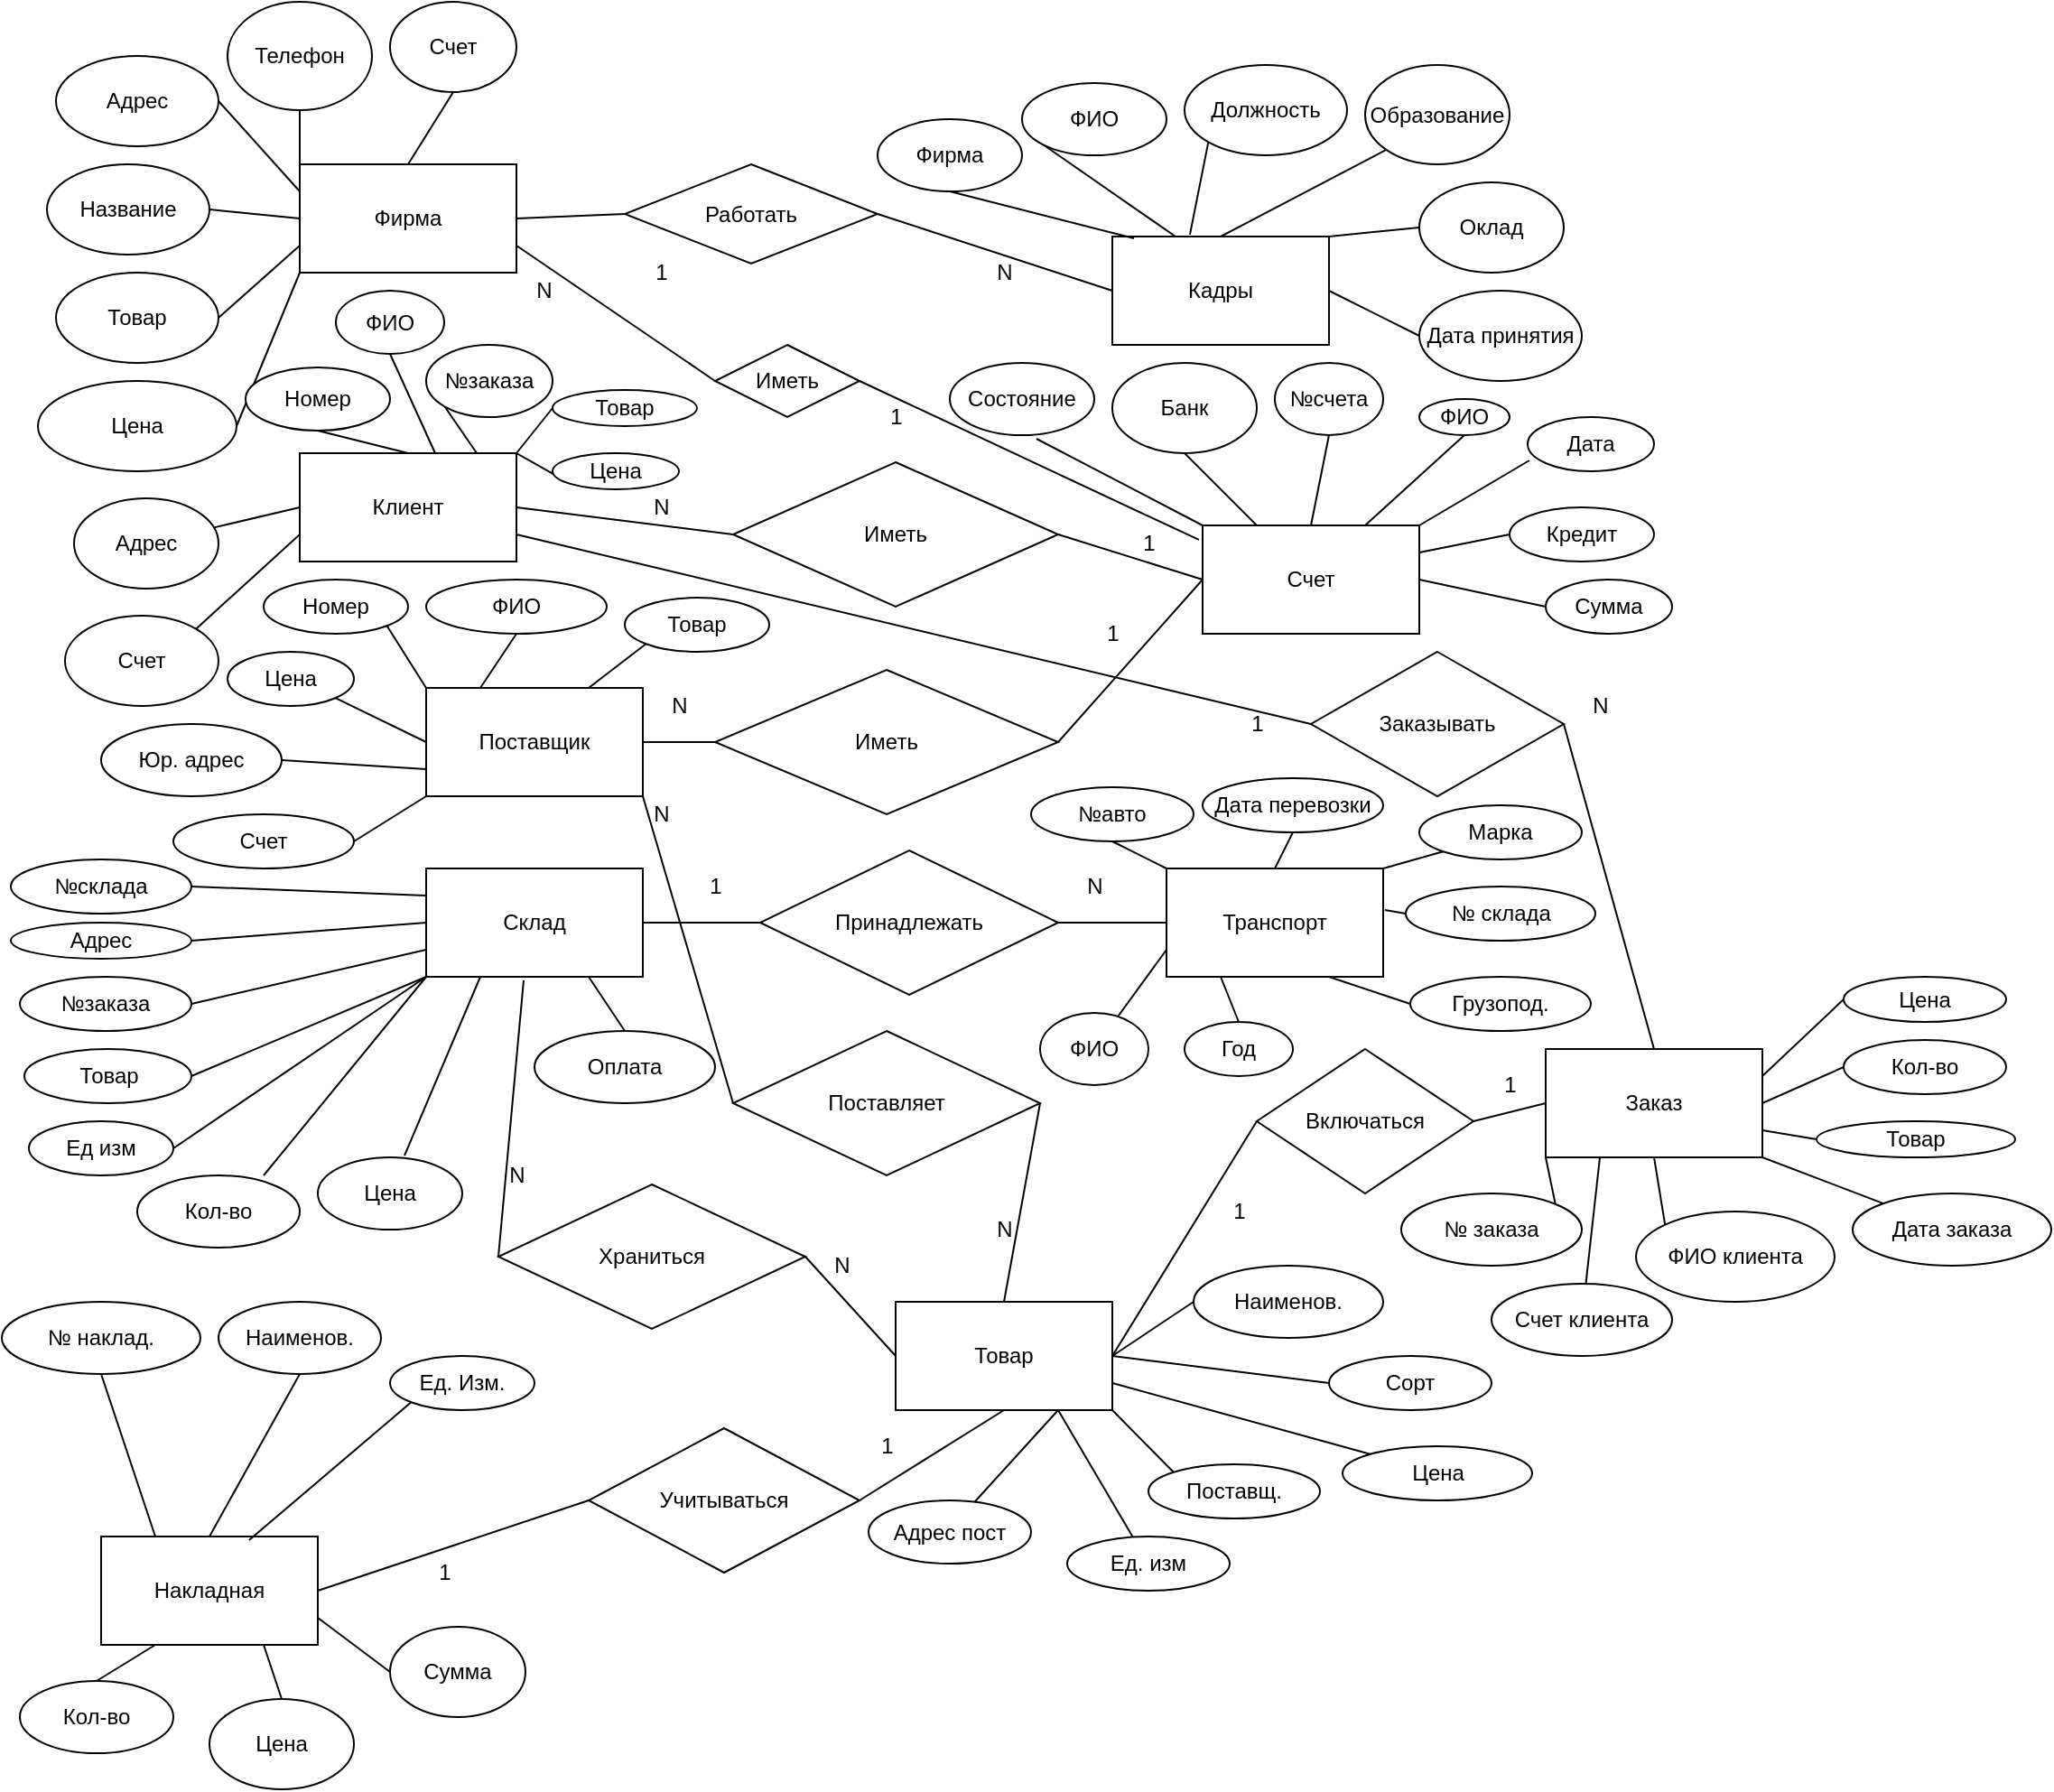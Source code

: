 <mxfile version="14.6.13" type="device"><diagram id="R2lEEEUBdFMjLlhIrx00" name="Page-1"><mxGraphModel dx="852" dy="1604" grid="1" gridSize="10" guides="1" tooltips="1" connect="1" arrows="1" fold="1" page="1" pageScale="1" pageWidth="850" pageHeight="1100" math="0" shadow="0" extFonts="Permanent Marker^https://fonts.googleapis.com/css?family=Permanent+Marker"><root><mxCell id="0"/><mxCell id="1" parent="0"/><mxCell id="DSGD7bDwvXZXYYuwQCY6-1" value="Кадры" style="rounded=0;whiteSpace=wrap;html=1;" parent="1" vertex="1"><mxGeometry x="620" y="50" width="120" height="60" as="geometry"/></mxCell><mxCell id="DSGD7bDwvXZXYYuwQCY6-2" value="Фирма" style="rounded=0;whiteSpace=wrap;html=1;" parent="1" vertex="1"><mxGeometry x="170" y="10" width="120" height="60" as="geometry"/></mxCell><mxCell id="DSGD7bDwvXZXYYuwQCY6-3" value="Клиент" style="rounded=0;whiteSpace=wrap;html=1;" parent="1" vertex="1"><mxGeometry x="170" y="170" width="120" height="60" as="geometry"/></mxCell><mxCell id="DSGD7bDwvXZXYYuwQCY6-189" style="edgeStyle=none;orthogonalLoop=1;jettySize=auto;html=1;exitX=0.5;exitY=0;exitDx=0;exitDy=0;entryX=0.5;entryY=1;entryDx=0;entryDy=0;endArrow=none;" parent="1" source="DSGD7bDwvXZXYYuwQCY6-4" target="DSGD7bDwvXZXYYuwQCY6-184" edge="1"><mxGeometry relative="1" as="geometry"/></mxCell><mxCell id="DSGD7bDwvXZXYYuwQCY6-194" style="edgeStyle=none;orthogonalLoop=1;jettySize=auto;html=1;exitX=1;exitY=0.75;exitDx=0;exitDy=0;entryX=0;entryY=0.5;entryDx=0;entryDy=0;endArrow=none;" parent="1" source="DSGD7bDwvXZXYYuwQCY6-4" target="DSGD7bDwvXZXYYuwQCY6-191" edge="1"><mxGeometry relative="1" as="geometry"/></mxCell><mxCell id="DSGD7bDwvXZXYYuwQCY6-195" style="edgeStyle=none;orthogonalLoop=1;jettySize=auto;html=1;exitX=0.75;exitY=1;exitDx=0;exitDy=0;entryX=0.5;entryY=0;entryDx=0;entryDy=0;endArrow=none;" parent="1" source="DSGD7bDwvXZXYYuwQCY6-4" target="DSGD7bDwvXZXYYuwQCY6-193" edge="1"><mxGeometry relative="1" as="geometry"/></mxCell><mxCell id="DSGD7bDwvXZXYYuwQCY6-196" style="edgeStyle=none;orthogonalLoop=1;jettySize=auto;html=1;exitX=0.25;exitY=1;exitDx=0;exitDy=0;entryX=0.5;entryY=0;entryDx=0;entryDy=0;endArrow=none;" parent="1" source="DSGD7bDwvXZXYYuwQCY6-4" target="DSGD7bDwvXZXYYuwQCY6-192" edge="1"><mxGeometry relative="1" as="geometry"/></mxCell><mxCell id="DSGD7bDwvXZXYYuwQCY6-4" value="Накладная" style="rounded=0;whiteSpace=wrap;html=1;" parent="1" vertex="1"><mxGeometry x="60" y="770" width="120" height="60" as="geometry"/></mxCell><mxCell id="DSGD7bDwvXZXYYuwQCY6-5" value="Поставщик" style="rounded=0;whiteSpace=wrap;html=1;" parent="1" vertex="1"><mxGeometry x="240" y="300" width="120" height="60" as="geometry"/></mxCell><mxCell id="DSGD7bDwvXZXYYuwQCY6-106" style="edgeStyle=none;orthogonalLoop=1;jettySize=auto;html=1;exitX=0;exitY=0;exitDx=0;exitDy=0;entryX=0.6;entryY=1.05;entryDx=0;entryDy=0;entryPerimeter=0;endArrow=none;" parent="1" source="DSGD7bDwvXZXYYuwQCY6-6" target="DSGD7bDwvXZXYYuwQCY6-102" edge="1"><mxGeometry relative="1" as="geometry"/></mxCell><mxCell id="DSGD7bDwvXZXYYuwQCY6-107" style="edgeStyle=none;orthogonalLoop=1;jettySize=auto;html=1;exitX=0.25;exitY=0;exitDx=0;exitDy=0;entryX=0.5;entryY=1;entryDx=0;entryDy=0;endArrow=none;" parent="1" source="DSGD7bDwvXZXYYuwQCY6-6" target="DSGD7bDwvXZXYYuwQCY6-99" edge="1"><mxGeometry relative="1" as="geometry"/></mxCell><mxCell id="DSGD7bDwvXZXYYuwQCY6-108" style="edgeStyle=none;orthogonalLoop=1;jettySize=auto;html=1;exitX=0.5;exitY=0;exitDx=0;exitDy=0;entryX=0.5;entryY=1;entryDx=0;entryDy=0;endArrow=none;" parent="1" source="DSGD7bDwvXZXYYuwQCY6-6" target="DSGD7bDwvXZXYYuwQCY6-100" edge="1"><mxGeometry relative="1" as="geometry"/></mxCell><mxCell id="DSGD7bDwvXZXYYuwQCY6-109" style="edgeStyle=none;orthogonalLoop=1;jettySize=auto;html=1;exitX=0.75;exitY=0;exitDx=0;exitDy=0;entryX=0.5;entryY=1;entryDx=0;entryDy=0;endArrow=none;" parent="1" source="DSGD7bDwvXZXYYuwQCY6-6" target="DSGD7bDwvXZXYYuwQCY6-101" edge="1"><mxGeometry relative="1" as="geometry"/></mxCell><mxCell id="DSGD7bDwvXZXYYuwQCY6-110" style="edgeStyle=none;orthogonalLoop=1;jettySize=auto;html=1;exitX=1;exitY=0;exitDx=0;exitDy=0;entryX=0.014;entryY=0.8;entryDx=0;entryDy=0;entryPerimeter=0;endArrow=none;" parent="1" source="DSGD7bDwvXZXYYuwQCY6-6" target="DSGD7bDwvXZXYYuwQCY6-103" edge="1"><mxGeometry relative="1" as="geometry"/></mxCell><mxCell id="DSGD7bDwvXZXYYuwQCY6-111" style="edgeStyle=none;orthogonalLoop=1;jettySize=auto;html=1;exitX=1;exitY=0.25;exitDx=0;exitDy=0;entryX=0;entryY=0.5;entryDx=0;entryDy=0;endArrow=none;" parent="1" source="DSGD7bDwvXZXYYuwQCY6-6" target="DSGD7bDwvXZXYYuwQCY6-104" edge="1"><mxGeometry relative="1" as="geometry"/></mxCell><mxCell id="DSGD7bDwvXZXYYuwQCY6-112" style="edgeStyle=none;orthogonalLoop=1;jettySize=auto;html=1;exitX=1;exitY=0.5;exitDx=0;exitDy=0;entryX=0;entryY=0.5;entryDx=0;entryDy=0;endArrow=none;" parent="1" source="DSGD7bDwvXZXYYuwQCY6-6" target="DSGD7bDwvXZXYYuwQCY6-105" edge="1"><mxGeometry relative="1" as="geometry"/></mxCell><mxCell id="DSGD7bDwvXZXYYuwQCY6-6" value="Счет" style="rounded=0;whiteSpace=wrap;html=1;" parent="1" vertex="1"><mxGeometry x="670" y="210" width="120" height="60" as="geometry"/></mxCell><mxCell id="DSGD7bDwvXZXYYuwQCY6-134" style="edgeStyle=none;orthogonalLoop=1;jettySize=auto;html=1;exitX=0.75;exitY=1;exitDx=0;exitDy=0;entryX=0.5;entryY=0;entryDx=0;entryDy=0;endArrow=none;" parent="1" source="DSGD7bDwvXZXYYuwQCY6-7" target="DSGD7bDwvXZXYYuwQCY6-133" edge="1"><mxGeometry relative="1" as="geometry"/></mxCell><mxCell id="DSGD7bDwvXZXYYuwQCY6-135" style="edgeStyle=none;orthogonalLoop=1;jettySize=auto;html=1;exitX=0.25;exitY=1;exitDx=0;exitDy=0;entryX=0.6;entryY=-0.025;entryDx=0;entryDy=0;entryPerimeter=0;endArrow=none;" parent="1" source="DSGD7bDwvXZXYYuwQCY6-7" target="DSGD7bDwvXZXYYuwQCY6-132" edge="1"><mxGeometry relative="1" as="geometry"/></mxCell><mxCell id="DSGD7bDwvXZXYYuwQCY6-136" style="edgeStyle=none;orthogonalLoop=1;jettySize=auto;html=1;exitX=0;exitY=1;exitDx=0;exitDy=0;entryX=0.778;entryY=0;entryDx=0;entryDy=0;entryPerimeter=0;endArrow=none;" parent="1" source="DSGD7bDwvXZXYYuwQCY6-7" target="DSGD7bDwvXZXYYuwQCY6-131" edge="1"><mxGeometry relative="1" as="geometry"/></mxCell><mxCell id="DSGD7bDwvXZXYYuwQCY6-7" value="Склад" style="rounded=0;whiteSpace=wrap;html=1;" parent="1" vertex="1"><mxGeometry x="240" y="400" width="120" height="60" as="geometry"/></mxCell><mxCell id="DSGD7bDwvXZXYYuwQCY6-178" style="edgeStyle=none;orthogonalLoop=1;jettySize=auto;html=1;exitX=0.75;exitY=1;exitDx=0;exitDy=0;endArrow=none;entryX=0.611;entryY=0.143;entryDx=0;entryDy=0;entryPerimeter=0;" parent="1" source="DSGD7bDwvXZXYYuwQCY6-8" target="DSGD7bDwvXZXYYuwQCY6-175" edge="1"><mxGeometry relative="1" as="geometry"><mxPoint x="540" y="750" as="targetPoint"/></mxGeometry></mxCell><mxCell id="DSGD7bDwvXZXYYuwQCY6-179" style="edgeStyle=none;orthogonalLoop=1;jettySize=auto;html=1;exitX=0.75;exitY=1;exitDx=0;exitDy=0;endArrow=none;" parent="1" source="DSGD7bDwvXZXYYuwQCY6-8" target="DSGD7bDwvXZXYYuwQCY6-172" edge="1"><mxGeometry relative="1" as="geometry"/></mxCell><mxCell id="DSGD7bDwvXZXYYuwQCY6-180" style="edgeStyle=none;orthogonalLoop=1;jettySize=auto;html=1;exitX=1;exitY=1;exitDx=0;exitDy=0;entryX=0;entryY=0;entryDx=0;entryDy=0;endArrow=none;" parent="1" source="DSGD7bDwvXZXYYuwQCY6-8" target="DSGD7bDwvXZXYYuwQCY6-173" edge="1"><mxGeometry relative="1" as="geometry"/></mxCell><mxCell id="DSGD7bDwvXZXYYuwQCY6-8" value="Товар" style="rounded=0;whiteSpace=wrap;html=1;" parent="1" vertex="1"><mxGeometry x="500" y="640" width="120" height="60" as="geometry"/></mxCell><mxCell id="DSGD7bDwvXZXYYuwQCY6-162" style="edgeStyle=none;orthogonalLoop=1;jettySize=auto;html=1;exitX=0;exitY=0.75;exitDx=0;exitDy=0;endArrow=none;" parent="1" source="DSGD7bDwvXZXYYuwQCY6-9" target="DSGD7bDwvXZXYYuwQCY6-161" edge="1"><mxGeometry relative="1" as="geometry"/></mxCell><mxCell id="DSGD7bDwvXZXYYuwQCY6-163" style="edgeStyle=none;orthogonalLoop=1;jettySize=auto;html=1;exitX=0.25;exitY=1;exitDx=0;exitDy=0;entryX=0.5;entryY=0;entryDx=0;entryDy=0;endArrow=none;" parent="1" source="DSGD7bDwvXZXYYuwQCY6-9" target="DSGD7bDwvXZXYYuwQCY6-160" edge="1"><mxGeometry relative="1" as="geometry"/></mxCell><mxCell id="DSGD7bDwvXZXYYuwQCY6-169" style="edgeStyle=none;orthogonalLoop=1;jettySize=auto;html=1;exitX=0.75;exitY=1;exitDx=0;exitDy=0;entryX=0;entryY=0.5;entryDx=0;entryDy=0;endArrow=none;" parent="1" source="DSGD7bDwvXZXYYuwQCY6-9" target="DSGD7bDwvXZXYYuwQCY6-168" edge="1"><mxGeometry relative="1" as="geometry"/></mxCell><mxCell id="DSGD7bDwvXZXYYuwQCY6-9" value="Транспорт" style="rounded=0;whiteSpace=wrap;html=1;" parent="1" vertex="1"><mxGeometry x="650" y="400" width="120" height="60" as="geometry"/></mxCell><mxCell id="DSGD7bDwvXZXYYuwQCY6-149" style="edgeStyle=none;orthogonalLoop=1;jettySize=auto;html=1;exitX=0;exitY=1;exitDx=0;exitDy=0;entryX=1;entryY=0;entryDx=0;entryDy=0;endArrow=none;" parent="1" source="DSGD7bDwvXZXYYuwQCY6-10" target="DSGD7bDwvXZXYYuwQCY6-142" edge="1"><mxGeometry relative="1" as="geometry"/></mxCell><mxCell id="DSGD7bDwvXZXYYuwQCY6-150" style="edgeStyle=none;orthogonalLoop=1;jettySize=auto;html=1;exitX=0.25;exitY=1;exitDx=0;exitDy=0;endArrow=none;" parent="1" source="DSGD7bDwvXZXYYuwQCY6-10" target="DSGD7bDwvXZXYYuwQCY6-145" edge="1"><mxGeometry relative="1" as="geometry"/></mxCell><mxCell id="DSGD7bDwvXZXYYuwQCY6-151" style="edgeStyle=none;orthogonalLoop=1;jettySize=auto;html=1;exitX=0.5;exitY=1;exitDx=0;exitDy=0;entryX=0;entryY=0;entryDx=0;entryDy=0;endArrow=none;" parent="1" source="DSGD7bDwvXZXYYuwQCY6-10" target="DSGD7bDwvXZXYYuwQCY6-144" edge="1"><mxGeometry relative="1" as="geometry"/></mxCell><mxCell id="DSGD7bDwvXZXYYuwQCY6-152" style="edgeStyle=none;orthogonalLoop=1;jettySize=auto;html=1;exitX=1;exitY=1;exitDx=0;exitDy=0;endArrow=none;" parent="1" source="DSGD7bDwvXZXYYuwQCY6-10" target="DSGD7bDwvXZXYYuwQCY6-143" edge="1"><mxGeometry relative="1" as="geometry"/></mxCell><mxCell id="DSGD7bDwvXZXYYuwQCY6-153" style="edgeStyle=none;orthogonalLoop=1;jettySize=auto;html=1;exitX=1;exitY=0.75;exitDx=0;exitDy=0;entryX=0;entryY=0.5;entryDx=0;entryDy=0;endArrow=none;" parent="1" source="DSGD7bDwvXZXYYuwQCY6-10" target="DSGD7bDwvXZXYYuwQCY6-148" edge="1"><mxGeometry relative="1" as="geometry"/></mxCell><mxCell id="DSGD7bDwvXZXYYuwQCY6-154" style="edgeStyle=none;orthogonalLoop=1;jettySize=auto;html=1;exitX=1;exitY=0.5;exitDx=0;exitDy=0;entryX=0;entryY=0.5;entryDx=0;entryDy=0;endArrow=none;" parent="1" source="DSGD7bDwvXZXYYuwQCY6-10" target="DSGD7bDwvXZXYYuwQCY6-146" edge="1"><mxGeometry relative="1" as="geometry"/></mxCell><mxCell id="DSGD7bDwvXZXYYuwQCY6-10" value="Заказ" style="rounded=0;whiteSpace=wrap;html=1;" parent="1" vertex="1"><mxGeometry x="860" y="500" width="120" height="60" as="geometry"/></mxCell><mxCell id="DSGD7bDwvXZXYYuwQCY6-11" value="Принадлежать" style="rhombus;whiteSpace=wrap;html=1;" parent="1" vertex="1"><mxGeometry x="425" y="390" width="165" height="80" as="geometry"/></mxCell><mxCell id="DSGD7bDwvXZXYYuwQCY6-12" value="" style="endArrow=none;html=1;exitX=1;exitY=0.5;exitDx=0;exitDy=0;entryX=0;entryY=0.5;entryDx=0;entryDy=0;" parent="1" source="DSGD7bDwvXZXYYuwQCY6-7" target="DSGD7bDwvXZXYYuwQCY6-11" edge="1"><mxGeometry width="50" height="50" relative="1" as="geometry"><mxPoint x="660" y="490" as="sourcePoint"/><mxPoint x="710" y="440" as="targetPoint"/></mxGeometry></mxCell><mxCell id="DSGD7bDwvXZXYYuwQCY6-15" value="" style="endArrow=none;html=1;entryX=0;entryY=0.5;entryDx=0;entryDy=0;exitX=1;exitY=0.5;exitDx=0;exitDy=0;" parent="1" source="DSGD7bDwvXZXYYuwQCY6-11" target="DSGD7bDwvXZXYYuwQCY6-9" edge="1"><mxGeometry width="50" height="50" relative="1" as="geometry"><mxPoint x="660" y="490" as="sourcePoint"/><mxPoint x="710" y="440" as="targetPoint"/></mxGeometry></mxCell><mxCell id="DSGD7bDwvXZXYYuwQCY6-16" value="Иметь" style="rhombus;whiteSpace=wrap;html=1;" parent="1" vertex="1"><mxGeometry x="410" y="175" width="180" height="80" as="geometry"/></mxCell><mxCell id="DSGD7bDwvXZXYYuwQCY6-17" value="Иметь" style="rhombus;whiteSpace=wrap;html=1;" parent="1" vertex="1"><mxGeometry x="400" y="290" width="190" height="80" as="geometry"/></mxCell><mxCell id="DSGD7bDwvXZXYYuwQCY6-18" value="" style="endArrow=none;html=1;entryX=1;entryY=0.5;entryDx=0;entryDy=0;exitX=0;exitY=0.5;exitDx=0;exitDy=0;" parent="1" source="DSGD7bDwvXZXYYuwQCY6-6" target="DSGD7bDwvXZXYYuwQCY6-16" edge="1"><mxGeometry width="50" height="50" relative="1" as="geometry"><mxPoint x="660" y="490" as="sourcePoint"/><mxPoint x="710" y="440" as="targetPoint"/></mxGeometry></mxCell><mxCell id="DSGD7bDwvXZXYYuwQCY6-19" value="" style="endArrow=none;html=1;exitX=1;exitY=0.5;exitDx=0;exitDy=0;entryX=0;entryY=0.5;entryDx=0;entryDy=0;" parent="1" source="DSGD7bDwvXZXYYuwQCY6-17" target="DSGD7bDwvXZXYYuwQCY6-6" edge="1"><mxGeometry width="50" height="50" relative="1" as="geometry"><mxPoint x="660" y="490" as="sourcePoint"/><mxPoint x="710" y="440" as="targetPoint"/></mxGeometry></mxCell><mxCell id="DSGD7bDwvXZXYYuwQCY6-20" value="" style="endArrow=none;html=1;entryX=0;entryY=0.5;entryDx=0;entryDy=0;exitX=1;exitY=0.5;exitDx=0;exitDy=0;" parent="1" source="DSGD7bDwvXZXYYuwQCY6-5" target="DSGD7bDwvXZXYYuwQCY6-17" edge="1"><mxGeometry width="50" height="50" relative="1" as="geometry"><mxPoint x="660" y="490" as="sourcePoint"/><mxPoint x="710" y="440" as="targetPoint"/></mxGeometry></mxCell><mxCell id="DSGD7bDwvXZXYYuwQCY6-21" value="" style="endArrow=none;html=1;entryX=1;entryY=0.5;entryDx=0;entryDy=0;exitX=0;exitY=0.5;exitDx=0;exitDy=0;" parent="1" source="DSGD7bDwvXZXYYuwQCY6-16" target="DSGD7bDwvXZXYYuwQCY6-3" edge="1"><mxGeometry width="50" height="50" relative="1" as="geometry"><mxPoint x="660" y="490" as="sourcePoint"/><mxPoint x="710" y="440" as="targetPoint"/></mxGeometry></mxCell><mxCell id="DSGD7bDwvXZXYYuwQCY6-22" value="Работать" style="rhombus;whiteSpace=wrap;html=1;" parent="1" vertex="1"><mxGeometry x="350" y="10" width="140" height="55" as="geometry"/></mxCell><mxCell id="DSGD7bDwvXZXYYuwQCY6-23" value="" style="endArrow=none;html=1;entryX=0;entryY=0.5;entryDx=0;entryDy=0;exitX=1;exitY=0.5;exitDx=0;exitDy=0;" parent="1" source="DSGD7bDwvXZXYYuwQCY6-2" target="DSGD7bDwvXZXYYuwQCY6-22" edge="1"><mxGeometry width="50" height="50" relative="1" as="geometry"><mxPoint x="660" y="490" as="sourcePoint"/><mxPoint x="710" y="440" as="targetPoint"/></mxGeometry></mxCell><mxCell id="DSGD7bDwvXZXYYuwQCY6-24" value="" style="endArrow=none;html=1;entryX=1;entryY=0.5;entryDx=0;entryDy=0;exitX=0;exitY=0.5;exitDx=0;exitDy=0;" parent="1" source="DSGD7bDwvXZXYYuwQCY6-1" target="DSGD7bDwvXZXYYuwQCY6-22" edge="1"><mxGeometry width="50" height="50" relative="1" as="geometry"><mxPoint x="660" y="490" as="sourcePoint"/><mxPoint x="710" y="440" as="targetPoint"/></mxGeometry></mxCell><mxCell id="DSGD7bDwvXZXYYuwQCY6-25" value="Храниться" style="rhombus;whiteSpace=wrap;html=1;" parent="1" vertex="1"><mxGeometry x="280" y="575" width="170" height="80" as="geometry"/></mxCell><mxCell id="DSGD7bDwvXZXYYuwQCY6-27" value="" style="endArrow=none;html=1;exitX=1;exitY=0.5;exitDx=0;exitDy=0;entryX=0;entryY=0.5;entryDx=0;entryDy=0;" parent="1" source="DSGD7bDwvXZXYYuwQCY6-25" target="DSGD7bDwvXZXYYuwQCY6-8" edge="1"><mxGeometry width="50" height="50" relative="1" as="geometry"><mxPoint x="660" y="490" as="sourcePoint"/><mxPoint x="710" y="440" as="targetPoint"/></mxGeometry></mxCell><mxCell id="DSGD7bDwvXZXYYuwQCY6-28" value="" style="endArrow=none;html=1;exitX=0.45;exitY=1.033;exitDx=0;exitDy=0;exitPerimeter=0;entryX=0;entryY=0.5;entryDx=0;entryDy=0;" parent="1" source="DSGD7bDwvXZXYYuwQCY6-7" target="DSGD7bDwvXZXYYuwQCY6-25" edge="1"><mxGeometry width="50" height="50" relative="1" as="geometry"><mxPoint x="660" y="490" as="sourcePoint"/><mxPoint x="710" y="440" as="targetPoint"/></mxGeometry></mxCell><mxCell id="DSGD7bDwvXZXYYuwQCY6-29" value="Учитываться&lt;br&gt;" style="rhombus;whiteSpace=wrap;html=1;" parent="1" vertex="1"><mxGeometry x="330" y="710" width="150" height="80" as="geometry"/></mxCell><mxCell id="DSGD7bDwvXZXYYuwQCY6-30" value="" style="endArrow=none;html=1;exitX=1;exitY=0.5;exitDx=0;exitDy=0;entryX=0;entryY=0.5;entryDx=0;entryDy=0;" parent="1" source="DSGD7bDwvXZXYYuwQCY6-4" target="DSGD7bDwvXZXYYuwQCY6-29" edge="1"><mxGeometry width="50" height="50" relative="1" as="geometry"><mxPoint x="660" y="490" as="sourcePoint"/><mxPoint x="710" y="440" as="targetPoint"/></mxGeometry></mxCell><mxCell id="DSGD7bDwvXZXYYuwQCY6-31" value="" style="endArrow=none;html=1;exitX=1;exitY=0.5;exitDx=0;exitDy=0;entryX=0.5;entryY=1;entryDx=0;entryDy=0;" parent="1" source="DSGD7bDwvXZXYYuwQCY6-29" target="DSGD7bDwvXZXYYuwQCY6-8" edge="1"><mxGeometry width="50" height="50" relative="1" as="geometry"><mxPoint x="660" y="490" as="sourcePoint"/><mxPoint x="710" y="440" as="targetPoint"/></mxGeometry></mxCell><mxCell id="DSGD7bDwvXZXYYuwQCY6-32" value="Включаться" style="rhombus;whiteSpace=wrap;html=1;" parent="1" vertex="1"><mxGeometry x="700" y="500" width="120" height="80" as="geometry"/></mxCell><mxCell id="DSGD7bDwvXZXYYuwQCY6-33" value="" style="endArrow=none;html=1;entryX=0;entryY=0.5;entryDx=0;entryDy=0;exitX=1;exitY=0.5;exitDx=0;exitDy=0;" parent="1" source="DSGD7bDwvXZXYYuwQCY6-8" target="DSGD7bDwvXZXYYuwQCY6-32" edge="1"><mxGeometry width="50" height="50" relative="1" as="geometry"><mxPoint x="620" y="690" as="sourcePoint"/><mxPoint x="710" y="440" as="targetPoint"/></mxGeometry></mxCell><mxCell id="DSGD7bDwvXZXYYuwQCY6-34" value="" style="endArrow=none;html=1;entryX=0;entryY=0.5;entryDx=0;entryDy=0;exitX=1;exitY=0.5;exitDx=0;exitDy=0;" parent="1" source="DSGD7bDwvXZXYYuwQCY6-32" target="DSGD7bDwvXZXYYuwQCY6-10" edge="1"><mxGeometry width="50" height="50" relative="1" as="geometry"><mxPoint x="660" y="490" as="sourcePoint"/><mxPoint x="710" y="440" as="targetPoint"/></mxGeometry></mxCell><mxCell id="DSGD7bDwvXZXYYuwQCY6-35" value="" style="endArrow=none;html=1;exitX=1;exitY=0.75;exitDx=0;exitDy=0;entryX=0;entryY=0.5;entryDx=0;entryDy=0;" parent="1" source="DSGD7bDwvXZXYYuwQCY6-3" target="DSGD7bDwvXZXYYuwQCY6-36" edge="1"><mxGeometry width="50" height="50" relative="1" as="geometry"><mxPoint x="660" y="480" as="sourcePoint"/><mxPoint x="840" y="350" as="targetPoint"/></mxGeometry></mxCell><mxCell id="DSGD7bDwvXZXYYuwQCY6-36" value="Заказывать" style="rhombus;whiteSpace=wrap;html=1;" parent="1" vertex="1"><mxGeometry x="730" y="280" width="140" height="80" as="geometry"/></mxCell><mxCell id="DSGD7bDwvXZXYYuwQCY6-37" value="" style="endArrow=none;html=1;entryX=1;entryY=0.5;entryDx=0;entryDy=0;exitX=0.5;exitY=0;exitDx=0;exitDy=0;" parent="1" source="DSGD7bDwvXZXYYuwQCY6-10" target="DSGD7bDwvXZXYYuwQCY6-36" edge="1"><mxGeometry width="50" height="50" relative="1" as="geometry"><mxPoint x="660" y="480" as="sourcePoint"/><mxPoint x="710" y="430" as="targetPoint"/></mxGeometry></mxCell><mxCell id="DSGD7bDwvXZXYYuwQCY6-38" value="Поставляет" style="rhombus;whiteSpace=wrap;html=1;" parent="1" vertex="1"><mxGeometry x="410" y="490" width="170" height="80" as="geometry"/></mxCell><mxCell id="DSGD7bDwvXZXYYuwQCY6-39" value="" style="endArrow=none;html=1;exitX=1;exitY=0.5;exitDx=0;exitDy=0;entryX=0.5;entryY=0;entryDx=0;entryDy=0;" parent="1" source="DSGD7bDwvXZXYYuwQCY6-38" target="DSGD7bDwvXZXYYuwQCY6-8" edge="1"><mxGeometry width="50" height="50" relative="1" as="geometry"><mxPoint x="660" y="480" as="sourcePoint"/><mxPoint x="710" y="430" as="targetPoint"/></mxGeometry></mxCell><mxCell id="DSGD7bDwvXZXYYuwQCY6-40" value="" style="endArrow=none;html=1;exitX=1;exitY=1;exitDx=0;exitDy=0;entryX=0;entryY=0.5;entryDx=0;entryDy=0;" parent="1" source="DSGD7bDwvXZXYYuwQCY6-5" target="DSGD7bDwvXZXYYuwQCY6-38" edge="1"><mxGeometry width="50" height="50" relative="1" as="geometry"><mxPoint x="660" y="480" as="sourcePoint"/><mxPoint x="710" y="430" as="targetPoint"/></mxGeometry></mxCell><mxCell id="DSGD7bDwvXZXYYuwQCY6-41" value="1" style="text;html=1;align=center;verticalAlign=middle;resizable=0;points=[];autosize=1;strokeColor=none;" parent="1" vertex="1"><mxGeometry x="390" y="400" width="20" height="20" as="geometry"/></mxCell><mxCell id="DSGD7bDwvXZXYYuwQCY6-42" value="N" style="text;html=1;align=center;verticalAlign=middle;resizable=0;points=[];autosize=1;strokeColor=none;" parent="1" vertex="1"><mxGeometry x="600" y="400" width="20" height="20" as="geometry"/></mxCell><mxCell id="DSGD7bDwvXZXYYuwQCY6-43" value="N" style="text;html=1;align=center;verticalAlign=middle;resizable=0;points=[];autosize=1;strokeColor=none;" parent="1" vertex="1"><mxGeometry x="370" y="300" width="20" height="20" as="geometry"/></mxCell><mxCell id="DSGD7bDwvXZXYYuwQCY6-44" value="1" style="text;html=1;align=center;verticalAlign=middle;resizable=0;points=[];autosize=1;strokeColor=none;" parent="1" vertex="1"><mxGeometry x="610" y="260" width="20" height="20" as="geometry"/></mxCell><mxCell id="DSGD7bDwvXZXYYuwQCY6-45" value="N" style="text;html=1;align=center;verticalAlign=middle;resizable=0;points=[];autosize=1;strokeColor=none;" parent="1" vertex="1"><mxGeometry x="360" y="190" width="20" height="20" as="geometry"/></mxCell><mxCell id="DSGD7bDwvXZXYYuwQCY6-46" value="1" style="text;html=1;align=center;verticalAlign=middle;resizable=0;points=[];autosize=1;strokeColor=none;" parent="1" vertex="1"><mxGeometry x="630" y="210" width="20" height="20" as="geometry"/></mxCell><mxCell id="DSGD7bDwvXZXYYuwQCY6-48" value="1" style="text;html=1;align=center;verticalAlign=middle;resizable=0;points=[];autosize=1;strokeColor=none;" parent="1" vertex="1"><mxGeometry x="360" y="60" width="20" height="20" as="geometry"/></mxCell><mxCell id="DSGD7bDwvXZXYYuwQCY6-49" value="N" style="text;html=1;align=center;verticalAlign=middle;resizable=0;points=[];autosize=1;strokeColor=none;" parent="1" vertex="1"><mxGeometry x="550" y="60" width="20" height="20" as="geometry"/></mxCell><mxCell id="DSGD7bDwvXZXYYuwQCY6-50" value="N" style="text;html=1;align=center;verticalAlign=middle;resizable=0;points=[];autosize=1;strokeColor=none;" parent="1" vertex="1"><mxGeometry x="360" y="360" width="20" height="20" as="geometry"/></mxCell><mxCell id="DSGD7bDwvXZXYYuwQCY6-51" value="N" style="text;html=1;align=center;verticalAlign=middle;resizable=0;points=[];autosize=1;strokeColor=none;" parent="1" vertex="1"><mxGeometry x="550" y="590" width="20" height="20" as="geometry"/></mxCell><mxCell id="DSGD7bDwvXZXYYuwQCY6-52" value="1" style="text;html=1;align=center;verticalAlign=middle;resizable=0;points=[];autosize=1;strokeColor=none;" parent="1" vertex="1"><mxGeometry x="680" y="580" width="20" height="20" as="geometry"/></mxCell><mxCell id="DSGD7bDwvXZXYYuwQCY6-53" value="1" style="text;html=1;align=center;verticalAlign=middle;resizable=0;points=[];autosize=1;strokeColor=none;" parent="1" vertex="1"><mxGeometry x="830" y="510" width="20" height="20" as="geometry"/></mxCell><mxCell id="DSGD7bDwvXZXYYuwQCY6-54" value="1" style="text;html=1;align=center;verticalAlign=middle;resizable=0;points=[];autosize=1;strokeColor=none;" parent="1" vertex="1"><mxGeometry x="690" y="310" width="20" height="20" as="geometry"/></mxCell><mxCell id="DSGD7bDwvXZXYYuwQCY6-55" value="N" style="text;html=1;align=center;verticalAlign=middle;resizable=0;points=[];autosize=1;strokeColor=none;" parent="1" vertex="1"><mxGeometry x="880" y="300" width="20" height="20" as="geometry"/></mxCell><mxCell id="DSGD7bDwvXZXYYuwQCY6-56" value="1" style="text;html=1;align=center;verticalAlign=middle;resizable=0;points=[];autosize=1;strokeColor=none;" parent="1" vertex="1"><mxGeometry x="240" y="780" width="20" height="20" as="geometry"/></mxCell><mxCell id="DSGD7bDwvXZXYYuwQCY6-57" value="1" style="text;html=1;align=center;verticalAlign=middle;resizable=0;points=[];autosize=1;strokeColor=none;" parent="1" vertex="1"><mxGeometry x="485" y="710" width="20" height="20" as="geometry"/></mxCell><mxCell id="DSGD7bDwvXZXYYuwQCY6-58" value="N" style="text;html=1;align=center;verticalAlign=middle;resizable=0;points=[];autosize=1;strokeColor=none;" parent="1" vertex="1"><mxGeometry x="280" y="560" width="20" height="20" as="geometry"/></mxCell><mxCell id="DSGD7bDwvXZXYYuwQCY6-59" value="N" style="text;html=1;align=center;verticalAlign=middle;resizable=0;points=[];autosize=1;strokeColor=none;" parent="1" vertex="1"><mxGeometry x="460" y="610" width="20" height="20" as="geometry"/></mxCell><mxCell id="DSGD7bDwvXZXYYuwQCY6-60" value="Адрес" style="ellipse;whiteSpace=wrap;html=1;" parent="1" vertex="1"><mxGeometry x="35" y="-50" width="90" height="50" as="geometry"/></mxCell><mxCell id="DSGD7bDwvXZXYYuwQCY6-61" value="Телефон" style="ellipse;whiteSpace=wrap;html=1;" parent="1" vertex="1"><mxGeometry x="130" y="-80" width="80" height="60" as="geometry"/></mxCell><mxCell id="DSGD7bDwvXZXYYuwQCY6-62" value="Название" style="ellipse;whiteSpace=wrap;html=1;" parent="1" vertex="1"><mxGeometry x="30" y="10" width="90" height="50" as="geometry"/></mxCell><mxCell id="DSGD7bDwvXZXYYuwQCY6-63" value="Счет" style="ellipse;whiteSpace=wrap;html=1;" parent="1" vertex="1"><mxGeometry x="220" y="-80" width="70" height="50" as="geometry"/></mxCell><mxCell id="DSGD7bDwvXZXYYuwQCY6-64" value="" style="endArrow=none;html=1;exitX=1;exitY=0.5;exitDx=0;exitDy=0;entryX=0;entryY=0.5;entryDx=0;entryDy=0;" parent="1" source="DSGD7bDwvXZXYYuwQCY6-62" target="DSGD7bDwvXZXYYuwQCY6-2" edge="1"><mxGeometry width="50" height="50" relative="1" as="geometry"><mxPoint x="160" y="140" as="sourcePoint"/><mxPoint x="210" y="90" as="targetPoint"/></mxGeometry></mxCell><mxCell id="DSGD7bDwvXZXYYuwQCY6-65" value="" style="endArrow=none;html=1;entryX=0;entryY=0.25;entryDx=0;entryDy=0;exitX=1;exitY=0.5;exitDx=0;exitDy=0;" parent="1" source="DSGD7bDwvXZXYYuwQCY6-60" target="DSGD7bDwvXZXYYuwQCY6-2" edge="1"><mxGeometry width="50" height="50" relative="1" as="geometry"><mxPoint x="130" y="40" as="sourcePoint"/><mxPoint x="180" y="-10" as="targetPoint"/></mxGeometry></mxCell><mxCell id="DSGD7bDwvXZXYYuwQCY6-66" value="" style="endArrow=none;html=1;entryX=0;entryY=0;entryDx=0;entryDy=0;exitX=0.5;exitY=1;exitDx=0;exitDy=0;" parent="1" source="DSGD7bDwvXZXYYuwQCY6-61" target="DSGD7bDwvXZXYYuwQCY6-2" edge="1"><mxGeometry width="50" height="50" relative="1" as="geometry"><mxPoint x="450" y="240" as="sourcePoint"/><mxPoint x="500" y="190" as="targetPoint"/></mxGeometry></mxCell><mxCell id="DSGD7bDwvXZXYYuwQCY6-67" value="" style="endArrow=none;html=1;entryX=0.5;entryY=1;entryDx=0;entryDy=0;exitX=0.5;exitY=0;exitDx=0;exitDy=0;" parent="1" source="DSGD7bDwvXZXYYuwQCY6-2" target="DSGD7bDwvXZXYYuwQCY6-63" edge="1"><mxGeometry width="50" height="50" relative="1" as="geometry"><mxPoint x="90" y="220" as="sourcePoint"/><mxPoint x="140" y="170" as="targetPoint"/></mxGeometry></mxCell><mxCell id="DSGD7bDwvXZXYYuwQCY6-68" value="Товар" style="ellipse;whiteSpace=wrap;html=1;" parent="1" vertex="1"><mxGeometry x="35" y="70" width="90" height="50" as="geometry"/></mxCell><mxCell id="DSGD7bDwvXZXYYuwQCY6-69" value="Цена" style="ellipse;whiteSpace=wrap;html=1;" parent="1" vertex="1"><mxGeometry x="25" y="130" width="110" height="50" as="geometry"/></mxCell><mxCell id="DSGD7bDwvXZXYYuwQCY6-70" value="" style="endArrow=none;html=1;entryX=0;entryY=0.75;entryDx=0;entryDy=0;exitX=1;exitY=0.5;exitDx=0;exitDy=0;" parent="1" source="DSGD7bDwvXZXYYuwQCY6-68" target="DSGD7bDwvXZXYYuwQCY6-2" edge="1"><mxGeometry width="50" height="50" relative="1" as="geometry"><mxPoint x="450" y="340" as="sourcePoint"/><mxPoint x="500" y="290" as="targetPoint"/></mxGeometry></mxCell><mxCell id="DSGD7bDwvXZXYYuwQCY6-71" value="" style="endArrow=none;html=1;entryX=0;entryY=1;entryDx=0;entryDy=0;exitX=1;exitY=0.5;exitDx=0;exitDy=0;" parent="1" source="DSGD7bDwvXZXYYuwQCY6-69" target="DSGD7bDwvXZXYYuwQCY6-2" edge="1"><mxGeometry width="50" height="50" relative="1" as="geometry"><mxPoint x="450" y="340" as="sourcePoint"/><mxPoint x="500" y="290" as="targetPoint"/></mxGeometry></mxCell><mxCell id="DSGD7bDwvXZXYYuwQCY6-72" value="Фирма" style="ellipse;whiteSpace=wrap;html=1;" parent="1" vertex="1"><mxGeometry x="490" y="-15" width="80" height="40" as="geometry"/></mxCell><mxCell id="DSGD7bDwvXZXYYuwQCY6-73" value="ФИО" style="ellipse;whiteSpace=wrap;html=1;" parent="1" vertex="1"><mxGeometry x="570" y="-35" width="80" height="40" as="geometry"/></mxCell><mxCell id="DSGD7bDwvXZXYYuwQCY6-74" value="Должность" style="ellipse;whiteSpace=wrap;html=1;" parent="1" vertex="1"><mxGeometry x="660" y="-45" width="90" height="50" as="geometry"/></mxCell><mxCell id="DSGD7bDwvXZXYYuwQCY6-83" style="edgeStyle=none;orthogonalLoop=1;jettySize=auto;html=1;exitX=0;exitY=1;exitDx=0;exitDy=0;entryX=0.5;entryY=0;entryDx=0;entryDy=0;endArrow=none;" parent="1" source="DSGD7bDwvXZXYYuwQCY6-75" target="DSGD7bDwvXZXYYuwQCY6-1" edge="1"><mxGeometry relative="1" as="geometry"/></mxCell><mxCell id="DSGD7bDwvXZXYYuwQCY6-75" value="Образование" style="ellipse;whiteSpace=wrap;html=1;" parent="1" vertex="1"><mxGeometry x="760" y="-45" width="80" height="55" as="geometry"/></mxCell><mxCell id="DSGD7bDwvXZXYYuwQCY6-84" style="edgeStyle=none;orthogonalLoop=1;jettySize=auto;html=1;exitX=0;exitY=0.5;exitDx=0;exitDy=0;entryX=1;entryY=0;entryDx=0;entryDy=0;endArrow=none;" parent="1" source="DSGD7bDwvXZXYYuwQCY6-76" target="DSGD7bDwvXZXYYuwQCY6-1" edge="1"><mxGeometry relative="1" as="geometry"/></mxCell><mxCell id="DSGD7bDwvXZXYYuwQCY6-76" value="Оклад" style="ellipse;whiteSpace=wrap;html=1;" parent="1" vertex="1"><mxGeometry x="790" y="20" width="80" height="50" as="geometry"/></mxCell><mxCell id="DSGD7bDwvXZXYYuwQCY6-85" style="edgeStyle=none;orthogonalLoop=1;jettySize=auto;html=1;exitX=0;exitY=0.5;exitDx=0;exitDy=0;entryX=1;entryY=0.5;entryDx=0;entryDy=0;endArrow=none;" parent="1" source="DSGD7bDwvXZXYYuwQCY6-77" target="DSGD7bDwvXZXYYuwQCY6-1" edge="1"><mxGeometry relative="1" as="geometry"/></mxCell><mxCell id="DSGD7bDwvXZXYYuwQCY6-77" value="Дата принятия" style="ellipse;whiteSpace=wrap;html=1;" parent="1" vertex="1"><mxGeometry x="790" y="80" width="90" height="50" as="geometry"/></mxCell><mxCell id="DSGD7bDwvXZXYYuwQCY6-78" value="" style="endArrow=none;html=1;exitX=0.5;exitY=1;exitDx=0;exitDy=0;entryX=0.1;entryY=0.017;entryDx=0;entryDy=0;entryPerimeter=0;" parent="1" source="DSGD7bDwvXZXYYuwQCY6-72" target="DSGD7bDwvXZXYYuwQCY6-1" edge="1"><mxGeometry width="50" height="50" relative="1" as="geometry"><mxPoint x="605" y="50" as="sourcePoint"/><mxPoint x="655" as="targetPoint"/></mxGeometry></mxCell><mxCell id="DSGD7bDwvXZXYYuwQCY6-79" value="" style="endArrow=none;html=1;entryX=0;entryY=1;entryDx=0;entryDy=0;" parent="1" target="DSGD7bDwvXZXYYuwQCY6-73" edge="1"><mxGeometry width="50" height="50" relative="1" as="geometry"><mxPoint x="655" y="50" as="sourcePoint"/><mxPoint x="705" as="targetPoint"/></mxGeometry></mxCell><mxCell id="DSGD7bDwvXZXYYuwQCY6-80" value="" style="endArrow=none;html=1;entryX=0;entryY=0.5;entryDx=0;entryDy=0;" parent="1" source="DSGD7bDwvXZXYYuwQCY6-90" target="DSGD7bDwvXZXYYuwQCY6-3" edge="1"><mxGeometry width="50" height="50" relative="1" as="geometry"><mxPoint x="180" y="250" as="sourcePoint"/><mxPoint x="230" y="200" as="targetPoint"/></mxGeometry></mxCell><mxCell id="DSGD7bDwvXZXYYuwQCY6-81" value="" style="endArrow=none;html=1;exitX=0.358;exitY=-0.017;exitDx=0;exitDy=0;exitPerimeter=0;entryX=0;entryY=1;entryDx=0;entryDy=0;" parent="1" source="DSGD7bDwvXZXYYuwQCY6-1" target="DSGD7bDwvXZXYYuwQCY6-74" edge="1"><mxGeometry width="50" height="50" relative="1" as="geometry"><mxPoint x="675" y="30" as="sourcePoint"/><mxPoint x="725" y="-20" as="targetPoint"/></mxGeometry></mxCell><mxCell id="DSGD7bDwvXZXYYuwQCY6-87" style="edgeStyle=none;orthogonalLoop=1;jettySize=auto;html=1;exitX=0.5;exitY=1;exitDx=0;exitDy=0;entryX=0.5;entryY=0;entryDx=0;entryDy=0;endArrow=none;" parent="1" source="DSGD7bDwvXZXYYuwQCY6-86" target="DSGD7bDwvXZXYYuwQCY6-3" edge="1"><mxGeometry relative="1" as="geometry"/></mxCell><mxCell id="DSGD7bDwvXZXYYuwQCY6-86" value="Номер" style="ellipse;whiteSpace=wrap;html=1;" parent="1" vertex="1"><mxGeometry x="140" y="122.5" width="80" height="35" as="geometry"/></mxCell><mxCell id="DSGD7bDwvXZXYYuwQCY6-89" style="edgeStyle=none;orthogonalLoop=1;jettySize=auto;html=1;exitX=0.5;exitY=1;exitDx=0;exitDy=0;entryX=0.625;entryY=0;entryDx=0;entryDy=0;entryPerimeter=0;endArrow=none;" parent="1" source="DSGD7bDwvXZXYYuwQCY6-88" target="DSGD7bDwvXZXYYuwQCY6-3" edge="1"><mxGeometry relative="1" as="geometry"/></mxCell><mxCell id="DSGD7bDwvXZXYYuwQCY6-88" value="ФИО" style="ellipse;whiteSpace=wrap;html=1;" parent="1" vertex="1"><mxGeometry x="190" y="80" width="60" height="35" as="geometry"/></mxCell><mxCell id="DSGD7bDwvXZXYYuwQCY6-90" value="Адрес" style="ellipse;whiteSpace=wrap;html=1;" parent="1" vertex="1"><mxGeometry x="45" y="195" width="80" height="50" as="geometry"/></mxCell><mxCell id="DSGD7bDwvXZXYYuwQCY6-92" style="edgeStyle=none;orthogonalLoop=1;jettySize=auto;html=1;exitX=1;exitY=0;exitDx=0;exitDy=0;entryX=0;entryY=0.75;entryDx=0;entryDy=0;endArrow=none;" parent="1" source="DSGD7bDwvXZXYYuwQCY6-91" target="DSGD7bDwvXZXYYuwQCY6-3" edge="1"><mxGeometry relative="1" as="geometry"/></mxCell><mxCell id="DSGD7bDwvXZXYYuwQCY6-91" value="Счет" style="ellipse;whiteSpace=wrap;html=1;" parent="1" vertex="1"><mxGeometry x="40" y="260" width="85" height="50" as="geometry"/></mxCell><mxCell id="DSGD7bDwvXZXYYuwQCY6-94" style="edgeStyle=none;orthogonalLoop=1;jettySize=auto;html=1;exitX=0;exitY=1;exitDx=0;exitDy=0;entryX=0.817;entryY=0;entryDx=0;entryDy=0;entryPerimeter=0;endArrow=none;" parent="1" source="DSGD7bDwvXZXYYuwQCY6-93" target="DSGD7bDwvXZXYYuwQCY6-3" edge="1"><mxGeometry relative="1" as="geometry"/></mxCell><mxCell id="DSGD7bDwvXZXYYuwQCY6-93" value="№заказа" style="ellipse;whiteSpace=wrap;html=1;" parent="1" vertex="1"><mxGeometry x="240" y="110" width="70" height="40" as="geometry"/></mxCell><mxCell id="DSGD7bDwvXZXYYuwQCY6-96" style="edgeStyle=none;orthogonalLoop=1;jettySize=auto;html=1;exitX=0;exitY=0.5;exitDx=0;exitDy=0;entryX=1;entryY=0;entryDx=0;entryDy=0;endArrow=none;" parent="1" source="DSGD7bDwvXZXYYuwQCY6-95" target="DSGD7bDwvXZXYYuwQCY6-3" edge="1"><mxGeometry relative="1" as="geometry"/></mxCell><mxCell id="DSGD7bDwvXZXYYuwQCY6-95" value="Товар" style="ellipse;whiteSpace=wrap;html=1;" parent="1" vertex="1"><mxGeometry x="310" y="135" width="80" height="20" as="geometry"/></mxCell><mxCell id="DSGD7bDwvXZXYYuwQCY6-98" style="edgeStyle=none;orthogonalLoop=1;jettySize=auto;html=1;exitX=0;exitY=1;exitDx=0;exitDy=0;entryX=1;entryY=0;entryDx=0;entryDy=0;endArrow=none;" parent="1" source="DSGD7bDwvXZXYYuwQCY6-97" target="DSGD7bDwvXZXYYuwQCY6-3" edge="1"><mxGeometry relative="1" as="geometry"/></mxCell><mxCell id="DSGD7bDwvXZXYYuwQCY6-97" value="Цена" style="ellipse;whiteSpace=wrap;html=1;" parent="1" vertex="1"><mxGeometry x="310" y="170" width="70" height="20" as="geometry"/></mxCell><mxCell id="DSGD7bDwvXZXYYuwQCY6-99" value="Банк" style="ellipse;whiteSpace=wrap;html=1;" parent="1" vertex="1"><mxGeometry x="620" y="120" width="80" height="50" as="geometry"/></mxCell><mxCell id="DSGD7bDwvXZXYYuwQCY6-100" value="№счета" style="ellipse;whiteSpace=wrap;html=1;" parent="1" vertex="1"><mxGeometry x="710" y="120" width="60" height="40" as="geometry"/></mxCell><mxCell id="DSGD7bDwvXZXYYuwQCY6-101" value="ФИО" style="ellipse;whiteSpace=wrap;html=1;" parent="1" vertex="1"><mxGeometry x="790" y="140" width="50" height="20" as="geometry"/></mxCell><mxCell id="DSGD7bDwvXZXYYuwQCY6-102" value="Состояние" style="ellipse;whiteSpace=wrap;html=1;" parent="1" vertex="1"><mxGeometry x="530" y="120" width="80" height="40" as="geometry"/></mxCell><mxCell id="DSGD7bDwvXZXYYuwQCY6-103" value="Дата" style="ellipse;whiteSpace=wrap;html=1;" parent="1" vertex="1"><mxGeometry x="850" y="150" width="70" height="30" as="geometry"/></mxCell><mxCell id="DSGD7bDwvXZXYYuwQCY6-104" value="Кредит" style="ellipse;whiteSpace=wrap;html=1;" parent="1" vertex="1"><mxGeometry x="840" y="200" width="80" height="30" as="geometry"/></mxCell><mxCell id="DSGD7bDwvXZXYYuwQCY6-105" value="Сумма" style="ellipse;whiteSpace=wrap;html=1;" parent="1" vertex="1"><mxGeometry x="860" y="240" width="70" height="30" as="geometry"/></mxCell><mxCell id="DSGD7bDwvXZXYYuwQCY6-120" style="edgeStyle=none;orthogonalLoop=1;jettySize=auto;html=1;exitX=1;exitY=0.5;exitDx=0;exitDy=0;entryX=0;entryY=0.75;entryDx=0;entryDy=0;endArrow=none;" parent="1" source="DSGD7bDwvXZXYYuwQCY6-113" target="DSGD7bDwvXZXYYuwQCY6-5" edge="1"><mxGeometry relative="1" as="geometry"/></mxCell><mxCell id="DSGD7bDwvXZXYYuwQCY6-113" value="Юр. адрес" style="ellipse;whiteSpace=wrap;html=1;" parent="1" vertex="1"><mxGeometry x="60" y="320" width="100" height="40" as="geometry"/></mxCell><mxCell id="DSGD7bDwvXZXYYuwQCY6-119" style="edgeStyle=none;orthogonalLoop=1;jettySize=auto;html=1;exitX=1;exitY=0.5;exitDx=0;exitDy=0;entryX=0;entryY=1;entryDx=0;entryDy=0;endArrow=none;" parent="1" source="DSGD7bDwvXZXYYuwQCY6-114" target="DSGD7bDwvXZXYYuwQCY6-5" edge="1"><mxGeometry relative="1" as="geometry"/></mxCell><mxCell id="DSGD7bDwvXZXYYuwQCY6-114" value="Счет" style="ellipse;whiteSpace=wrap;html=1;" parent="1" vertex="1"><mxGeometry x="100" y="370" width="100" height="30" as="geometry"/></mxCell><mxCell id="DSGD7bDwvXZXYYuwQCY6-122" style="edgeStyle=none;orthogonalLoop=1;jettySize=auto;html=1;exitX=1;exitY=1;exitDx=0;exitDy=0;entryX=0;entryY=0;entryDx=0;entryDy=0;endArrow=none;" parent="1" source="DSGD7bDwvXZXYYuwQCY6-115" target="DSGD7bDwvXZXYYuwQCY6-5" edge="1"><mxGeometry relative="1" as="geometry"/></mxCell><mxCell id="DSGD7bDwvXZXYYuwQCY6-115" value="Номер" style="ellipse;whiteSpace=wrap;html=1;" parent="1" vertex="1"><mxGeometry x="150" y="240" width="80" height="30" as="geometry"/></mxCell><mxCell id="DSGD7bDwvXZXYYuwQCY6-123" style="edgeStyle=none;orthogonalLoop=1;jettySize=auto;html=1;exitX=0.5;exitY=1;exitDx=0;exitDy=0;entryX=0.25;entryY=0;entryDx=0;entryDy=0;endArrow=none;" parent="1" source="DSGD7bDwvXZXYYuwQCY6-116" target="DSGD7bDwvXZXYYuwQCY6-5" edge="1"><mxGeometry relative="1" as="geometry"/></mxCell><mxCell id="DSGD7bDwvXZXYYuwQCY6-116" value="ФИО" style="ellipse;whiteSpace=wrap;html=1;" parent="1" vertex="1"><mxGeometry x="240" y="240" width="100" height="30" as="geometry"/></mxCell><mxCell id="DSGD7bDwvXZXYYuwQCY6-124" style="edgeStyle=none;orthogonalLoop=1;jettySize=auto;html=1;exitX=0;exitY=1;exitDx=0;exitDy=0;entryX=0.75;entryY=0;entryDx=0;entryDy=0;endArrow=none;" parent="1" source="DSGD7bDwvXZXYYuwQCY6-117" target="DSGD7bDwvXZXYYuwQCY6-5" edge="1"><mxGeometry relative="1" as="geometry"/></mxCell><mxCell id="DSGD7bDwvXZXYYuwQCY6-117" value="Товар" style="ellipse;whiteSpace=wrap;html=1;" parent="1" vertex="1"><mxGeometry x="350" y="250" width="80" height="30" as="geometry"/></mxCell><mxCell id="DSGD7bDwvXZXYYuwQCY6-121" style="edgeStyle=none;orthogonalLoop=1;jettySize=auto;html=1;exitX=1;exitY=1;exitDx=0;exitDy=0;entryX=0;entryY=0.5;entryDx=0;entryDy=0;endArrow=none;" parent="1" source="DSGD7bDwvXZXYYuwQCY6-118" target="DSGD7bDwvXZXYYuwQCY6-5" edge="1"><mxGeometry relative="1" as="geometry"/></mxCell><mxCell id="DSGD7bDwvXZXYYuwQCY6-118" value="Цена" style="ellipse;whiteSpace=wrap;html=1;" parent="1" vertex="1"><mxGeometry x="130" y="280" width="70" height="30" as="geometry"/></mxCell><mxCell id="DSGD7bDwvXZXYYuwQCY6-139" style="edgeStyle=none;orthogonalLoop=1;jettySize=auto;html=1;exitX=1;exitY=0.5;exitDx=0;exitDy=0;entryX=0;entryY=1;entryDx=0;entryDy=0;endArrow=none;" parent="1" source="DSGD7bDwvXZXYYuwQCY6-125" target="DSGD7bDwvXZXYYuwQCY6-7" edge="1"><mxGeometry relative="1" as="geometry"/></mxCell><mxCell id="DSGD7bDwvXZXYYuwQCY6-125" value="Товар" style="ellipse;whiteSpace=wrap;html=1;" parent="1" vertex="1"><mxGeometry x="17.5" y="500" width="92.5" height="30" as="geometry"/></mxCell><mxCell id="DSGD7bDwvXZXYYuwQCY6-130" style="edgeStyle=none;orthogonalLoop=1;jettySize=auto;html=1;exitX=1;exitY=0.5;exitDx=0;exitDy=0;entryX=0;entryY=0.25;entryDx=0;entryDy=0;endArrow=none;" parent="1" source="DSGD7bDwvXZXYYuwQCY6-126" target="DSGD7bDwvXZXYYuwQCY6-7" edge="1"><mxGeometry relative="1" as="geometry"/></mxCell><mxCell id="DSGD7bDwvXZXYYuwQCY6-126" value="№склада" style="ellipse;whiteSpace=wrap;html=1;" parent="1" vertex="1"><mxGeometry x="10" y="395" width="100" height="30" as="geometry"/></mxCell><mxCell id="DSGD7bDwvXZXYYuwQCY6-137" style="edgeStyle=none;orthogonalLoop=1;jettySize=auto;html=1;exitX=1;exitY=0.5;exitDx=0;exitDy=0;entryX=0;entryY=0.5;entryDx=0;entryDy=0;endArrow=none;" parent="1" source="DSGD7bDwvXZXYYuwQCY6-127" target="DSGD7bDwvXZXYYuwQCY6-7" edge="1"><mxGeometry relative="1" as="geometry"/></mxCell><mxCell id="DSGD7bDwvXZXYYuwQCY6-127" value="Адрес" style="ellipse;whiteSpace=wrap;html=1;" parent="1" vertex="1"><mxGeometry x="10" y="430" width="100" height="20" as="geometry"/></mxCell><mxCell id="DSGD7bDwvXZXYYuwQCY6-138" style="edgeStyle=none;orthogonalLoop=1;jettySize=auto;html=1;exitX=1;exitY=0.5;exitDx=0;exitDy=0;entryX=0;entryY=0.75;entryDx=0;entryDy=0;endArrow=none;" parent="1" source="DSGD7bDwvXZXYYuwQCY6-128" target="DSGD7bDwvXZXYYuwQCY6-7" edge="1"><mxGeometry relative="1" as="geometry"/></mxCell><mxCell id="DSGD7bDwvXZXYYuwQCY6-128" value="№заказа" style="ellipse;whiteSpace=wrap;html=1;" parent="1" vertex="1"><mxGeometry x="15" y="460" width="95" height="30" as="geometry"/></mxCell><mxCell id="DSGD7bDwvXZXYYuwQCY6-140" style="edgeStyle=none;orthogonalLoop=1;jettySize=auto;html=1;exitX=1;exitY=0.5;exitDx=0;exitDy=0;endArrow=none;" parent="1" source="DSGD7bDwvXZXYYuwQCY6-129" edge="1"><mxGeometry relative="1" as="geometry"><mxPoint x="240" y="460" as="targetPoint"/></mxGeometry></mxCell><mxCell id="DSGD7bDwvXZXYYuwQCY6-129" value="Ед изм" style="ellipse;whiteSpace=wrap;html=1;" parent="1" vertex="1"><mxGeometry x="20" y="540" width="80" height="30" as="geometry"/></mxCell><mxCell id="DSGD7bDwvXZXYYuwQCY6-131" value="Кол-во" style="ellipse;whiteSpace=wrap;html=1;" parent="1" vertex="1"><mxGeometry x="80" y="570" width="90" height="40" as="geometry"/></mxCell><mxCell id="DSGD7bDwvXZXYYuwQCY6-132" value="Цена" style="ellipse;whiteSpace=wrap;html=1;" parent="1" vertex="1"><mxGeometry x="180" y="560" width="80" height="40" as="geometry"/></mxCell><mxCell id="DSGD7bDwvXZXYYuwQCY6-133" value="Оплата" style="ellipse;whiteSpace=wrap;html=1;" parent="1" vertex="1"><mxGeometry x="300" y="490" width="100" height="40" as="geometry"/></mxCell><mxCell id="DSGD7bDwvXZXYYuwQCY6-141" style="edgeStyle=none;orthogonalLoop=1;jettySize=auto;html=1;exitX=0.5;exitY=1;exitDx=0;exitDy=0;endArrow=none;" parent="1" source="DSGD7bDwvXZXYYuwQCY6-132" target="DSGD7bDwvXZXYYuwQCY6-132" edge="1"><mxGeometry relative="1" as="geometry"/></mxCell><mxCell id="DSGD7bDwvXZXYYuwQCY6-142" value="№ заказа" style="ellipse;whiteSpace=wrap;html=1;" parent="1" vertex="1"><mxGeometry x="780" y="580" width="100" height="40" as="geometry"/></mxCell><mxCell id="DSGD7bDwvXZXYYuwQCY6-143" value="Дата заказа" style="ellipse;whiteSpace=wrap;html=1;" parent="1" vertex="1"><mxGeometry x="1030" y="580" width="110" height="40" as="geometry"/></mxCell><mxCell id="DSGD7bDwvXZXYYuwQCY6-144" value="ФИО клиента" style="ellipse;whiteSpace=wrap;html=1;" parent="1" vertex="1"><mxGeometry x="910" y="590" width="110" height="50" as="geometry"/></mxCell><mxCell id="DSGD7bDwvXZXYYuwQCY6-145" value="Счет клиента" style="ellipse;whiteSpace=wrap;html=1;" parent="1" vertex="1"><mxGeometry x="830" y="630" width="100" height="40" as="geometry"/></mxCell><mxCell id="DSGD7bDwvXZXYYuwQCY6-146" value="Кол-во" style="ellipse;whiteSpace=wrap;html=1;" parent="1" vertex="1"><mxGeometry x="1025" y="495" width="90" height="30" as="geometry"/></mxCell><mxCell id="DSGD7bDwvXZXYYuwQCY6-155" style="edgeStyle=none;orthogonalLoop=1;jettySize=auto;html=1;exitX=0;exitY=0.5;exitDx=0;exitDy=0;entryX=1;entryY=0.25;entryDx=0;entryDy=0;endArrow=none;" parent="1" source="DSGD7bDwvXZXYYuwQCY6-147" target="DSGD7bDwvXZXYYuwQCY6-10" edge="1"><mxGeometry relative="1" as="geometry"/></mxCell><mxCell id="DSGD7bDwvXZXYYuwQCY6-147" value="Цена" style="ellipse;whiteSpace=wrap;html=1;" parent="1" vertex="1"><mxGeometry x="1025" y="460" width="90" height="25" as="geometry"/></mxCell><mxCell id="DSGD7bDwvXZXYYuwQCY6-148" value="Товар" style="ellipse;whiteSpace=wrap;html=1;" parent="1" vertex="1"><mxGeometry x="1010" y="540" width="110" height="20" as="geometry"/></mxCell><mxCell id="DSGD7bDwvXZXYYuwQCY6-164" style="edgeStyle=none;orthogonalLoop=1;jettySize=auto;html=1;exitX=0.5;exitY=1;exitDx=0;exitDy=0;endArrow=none;" parent="1" source="DSGD7bDwvXZXYYuwQCY6-156" target="DSGD7bDwvXZXYYuwQCY6-9" edge="1"><mxGeometry relative="1" as="geometry"/></mxCell><mxCell id="DSGD7bDwvXZXYYuwQCY6-156" value="№авто" style="ellipse;whiteSpace=wrap;html=1;" parent="1" vertex="1"><mxGeometry x="575" y="355" width="90" height="30" as="geometry"/></mxCell><mxCell id="DSGD7bDwvXZXYYuwQCY6-167" style="edgeStyle=none;orthogonalLoop=1;jettySize=auto;html=1;exitX=0;exitY=0.5;exitDx=0;exitDy=0;entryX=1.008;entryY=0.383;entryDx=0;entryDy=0;entryPerimeter=0;endArrow=none;" parent="1" source="DSGD7bDwvXZXYYuwQCY6-157" target="DSGD7bDwvXZXYYuwQCY6-9" edge="1"><mxGeometry relative="1" as="geometry"/></mxCell><mxCell id="DSGD7bDwvXZXYYuwQCY6-157" value="№ склада" style="ellipse;whiteSpace=wrap;html=1;" parent="1" vertex="1"><mxGeometry x="782.5" y="410" width="105" height="30" as="geometry"/></mxCell><mxCell id="DSGD7bDwvXZXYYuwQCY6-166" style="edgeStyle=none;orthogonalLoop=1;jettySize=auto;html=1;exitX=0;exitY=1;exitDx=0;exitDy=0;entryX=1;entryY=0;entryDx=0;entryDy=0;endArrow=none;" parent="1" source="DSGD7bDwvXZXYYuwQCY6-158" target="DSGD7bDwvXZXYYuwQCY6-9" edge="1"><mxGeometry relative="1" as="geometry"/></mxCell><mxCell id="DSGD7bDwvXZXYYuwQCY6-158" value="Марка" style="ellipse;whiteSpace=wrap;html=1;" parent="1" vertex="1"><mxGeometry x="790" y="365" width="90" height="30" as="geometry"/></mxCell><mxCell id="DSGD7bDwvXZXYYuwQCY6-165" style="edgeStyle=none;orthogonalLoop=1;jettySize=auto;html=1;exitX=0.5;exitY=1;exitDx=0;exitDy=0;entryX=0.5;entryY=0;entryDx=0;entryDy=0;endArrow=none;" parent="1" source="DSGD7bDwvXZXYYuwQCY6-159" target="DSGD7bDwvXZXYYuwQCY6-9" edge="1"><mxGeometry relative="1" as="geometry"/></mxCell><mxCell id="DSGD7bDwvXZXYYuwQCY6-159" value="Дата перевозки" style="ellipse;whiteSpace=wrap;html=1;" parent="1" vertex="1"><mxGeometry x="670" y="350" width="100" height="30" as="geometry"/></mxCell><mxCell id="DSGD7bDwvXZXYYuwQCY6-160" value="Год" style="ellipse;whiteSpace=wrap;html=1;" parent="1" vertex="1"><mxGeometry x="660" y="485" width="60" height="30" as="geometry"/></mxCell><mxCell id="DSGD7bDwvXZXYYuwQCY6-161" value="ФИО" style="ellipse;whiteSpace=wrap;html=1;" parent="1" vertex="1"><mxGeometry x="580" y="480" width="60" height="40" as="geometry"/></mxCell><mxCell id="DSGD7bDwvXZXYYuwQCY6-168" value="Грузопод." style="ellipse;whiteSpace=wrap;html=1;" parent="1" vertex="1"><mxGeometry x="785" y="460" width="100" height="30" as="geometry"/></mxCell><mxCell id="DSGD7bDwvXZXYYuwQCY6-172" value="Ед. изм" style="ellipse;whiteSpace=wrap;html=1;" parent="1" vertex="1"><mxGeometry x="595" y="770" width="90" height="30" as="geometry"/></mxCell><mxCell id="DSGD7bDwvXZXYYuwQCY6-173" value="Поставщ." style="ellipse;whiteSpace=wrap;html=1;" parent="1" vertex="1"><mxGeometry x="640" y="730" width="95" height="30" as="geometry"/></mxCell><mxCell id="DSGD7bDwvXZXYYuwQCY6-182" style="edgeStyle=none;orthogonalLoop=1;jettySize=auto;html=1;exitX=0;exitY=0;exitDx=0;exitDy=0;entryX=1;entryY=0.75;entryDx=0;entryDy=0;endArrow=none;" parent="1" source="DSGD7bDwvXZXYYuwQCY6-174" target="DSGD7bDwvXZXYYuwQCY6-8" edge="1"><mxGeometry relative="1" as="geometry"/></mxCell><mxCell id="DSGD7bDwvXZXYYuwQCY6-174" value="Цена" style="ellipse;whiteSpace=wrap;html=1;" parent="1" vertex="1"><mxGeometry x="747.5" y="720" width="105" height="30" as="geometry"/></mxCell><mxCell id="DSGD7bDwvXZXYYuwQCY6-175" value="Адрес пост" style="ellipse;whiteSpace=wrap;html=1;" parent="1" vertex="1"><mxGeometry x="485" y="750" width="90" height="35" as="geometry"/></mxCell><mxCell id="DSGD7bDwvXZXYYuwQCY6-185" style="edgeStyle=none;orthogonalLoop=1;jettySize=auto;html=1;exitX=0;exitY=0.5;exitDx=0;exitDy=0;endArrow=none;" parent="1" source="DSGD7bDwvXZXYYuwQCY6-176" edge="1"><mxGeometry relative="1" as="geometry"><mxPoint x="620" y="670" as="targetPoint"/></mxGeometry></mxCell><mxCell id="DSGD7bDwvXZXYYuwQCY6-176" value="Наименов." style="ellipse;whiteSpace=wrap;html=1;" parent="1" vertex="1"><mxGeometry x="665" y="620" width="105" height="40" as="geometry"/></mxCell><mxCell id="DSGD7bDwvXZXYYuwQCY6-181" style="edgeStyle=none;orthogonalLoop=1;jettySize=auto;html=1;exitX=0;exitY=0.5;exitDx=0;exitDy=0;endArrow=none;" parent="1" source="DSGD7bDwvXZXYYuwQCY6-177" edge="1"><mxGeometry relative="1" as="geometry"><mxPoint x="620" y="670" as="targetPoint"/></mxGeometry></mxCell><mxCell id="DSGD7bDwvXZXYYuwQCY6-177" value="Сорт" style="ellipse;whiteSpace=wrap;html=1;" parent="1" vertex="1"><mxGeometry x="740" y="670" width="90" height="30" as="geometry"/></mxCell><mxCell id="DSGD7bDwvXZXYYuwQCY6-184" value="Наименов." style="ellipse;whiteSpace=wrap;html=1;" parent="1" vertex="1"><mxGeometry x="125" y="640" width="90" height="40" as="geometry"/></mxCell><mxCell id="DSGD7bDwvXZXYYuwQCY6-190" style="edgeStyle=none;orthogonalLoop=1;jettySize=auto;html=1;exitX=0;exitY=1;exitDx=0;exitDy=0;entryX=0.683;entryY=0.033;entryDx=0;entryDy=0;entryPerimeter=0;endArrow=none;" parent="1" source="DSGD7bDwvXZXYYuwQCY6-186" target="DSGD7bDwvXZXYYuwQCY6-4" edge="1"><mxGeometry relative="1" as="geometry"/></mxCell><mxCell id="DSGD7bDwvXZXYYuwQCY6-186" value="Ед. Изм." style="ellipse;whiteSpace=wrap;html=1;" parent="1" vertex="1"><mxGeometry x="220" y="670" width="80" height="30" as="geometry"/></mxCell><mxCell id="DSGD7bDwvXZXYYuwQCY6-188" style="edgeStyle=none;orthogonalLoop=1;jettySize=auto;html=1;exitX=0.5;exitY=1;exitDx=0;exitDy=0;entryX=0.25;entryY=0;entryDx=0;entryDy=0;endArrow=none;" parent="1" source="DSGD7bDwvXZXYYuwQCY6-187" target="DSGD7bDwvXZXYYuwQCY6-4" edge="1"><mxGeometry relative="1" as="geometry"/></mxCell><mxCell id="DSGD7bDwvXZXYYuwQCY6-187" value="№ наклад." style="ellipse;whiteSpace=wrap;html=1;" parent="1" vertex="1"><mxGeometry x="5" y="640" width="110" height="40" as="geometry"/></mxCell><mxCell id="DSGD7bDwvXZXYYuwQCY6-191" value="Сумма" style="ellipse;whiteSpace=wrap;html=1;" parent="1" vertex="1"><mxGeometry x="220" y="820" width="75" height="50" as="geometry"/></mxCell><mxCell id="DSGD7bDwvXZXYYuwQCY6-192" value="Кол-во" style="ellipse;whiteSpace=wrap;html=1;" parent="1" vertex="1"><mxGeometry x="15" y="850" width="85" height="40" as="geometry"/></mxCell><mxCell id="DSGD7bDwvXZXYYuwQCY6-193" value="Цена" style="ellipse;whiteSpace=wrap;html=1;" parent="1" vertex="1"><mxGeometry x="120" y="860" width="80" height="50" as="geometry"/></mxCell><mxCell id="f2nh9b43lKRnBExYgOPY-2" value="Иметь" style="rhombus;whiteSpace=wrap;html=1;" vertex="1" parent="1"><mxGeometry x="400" y="110" width="80" height="40" as="geometry"/></mxCell><mxCell id="f2nh9b43lKRnBExYgOPY-3" value="" style="endArrow=none;html=1;entryX=1;entryY=0.5;entryDx=0;entryDy=0;exitX=-0.017;exitY=0.133;exitDx=0;exitDy=0;exitPerimeter=0;" edge="1" parent="1" source="DSGD7bDwvXZXYYuwQCY6-6" target="f2nh9b43lKRnBExYgOPY-2"><mxGeometry width="50" height="50" relative="1" as="geometry"><mxPoint x="410" y="200" as="sourcePoint"/><mxPoint x="460" y="150" as="targetPoint"/></mxGeometry></mxCell><mxCell id="f2nh9b43lKRnBExYgOPY-4" value="" style="endArrow=none;html=1;entryX=0;entryY=0.5;entryDx=0;entryDy=0;exitX=1;exitY=0.75;exitDx=0;exitDy=0;" edge="1" parent="1" source="DSGD7bDwvXZXYYuwQCY6-2" target="f2nh9b43lKRnBExYgOPY-2"><mxGeometry width="50" height="50" relative="1" as="geometry"><mxPoint x="410" y="200" as="sourcePoint"/><mxPoint x="460" y="150" as="targetPoint"/></mxGeometry></mxCell><mxCell id="f2nh9b43lKRnBExYgOPY-5" value="1" style="text;html=1;align=center;verticalAlign=middle;resizable=0;points=[];autosize=1;strokeColor=none;" vertex="1" parent="1"><mxGeometry x="490" y="140" width="20" height="20" as="geometry"/></mxCell><mxCell id="f2nh9b43lKRnBExYgOPY-6" value="N" style="text;html=1;align=center;verticalAlign=middle;resizable=0;points=[];autosize=1;strokeColor=none;" vertex="1" parent="1"><mxGeometry x="295" y="70" width="20" height="20" as="geometry"/></mxCell></root></mxGraphModel></diagram></mxfile>